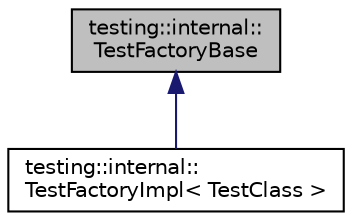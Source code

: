 digraph "testing::internal::TestFactoryBase"
{
  edge [fontname="Helvetica",fontsize="10",labelfontname="Helvetica",labelfontsize="10"];
  node [fontname="Helvetica",fontsize="10",shape=record];
  Node1 [label="testing::internal::\lTestFactoryBase",height=0.2,width=0.4,color="black", fillcolor="grey75", style="filled", fontcolor="black"];
  Node1 -> Node2 [dir="back",color="midnightblue",fontsize="10",style="solid",fontname="Helvetica"];
  Node2 [label="testing::internal::\lTestFactoryImpl\< TestClass \>",height=0.2,width=0.4,color="black", fillcolor="white", style="filled",URL="$classtesting_1_1internal_1_1_test_factory_impl.html"];
}
